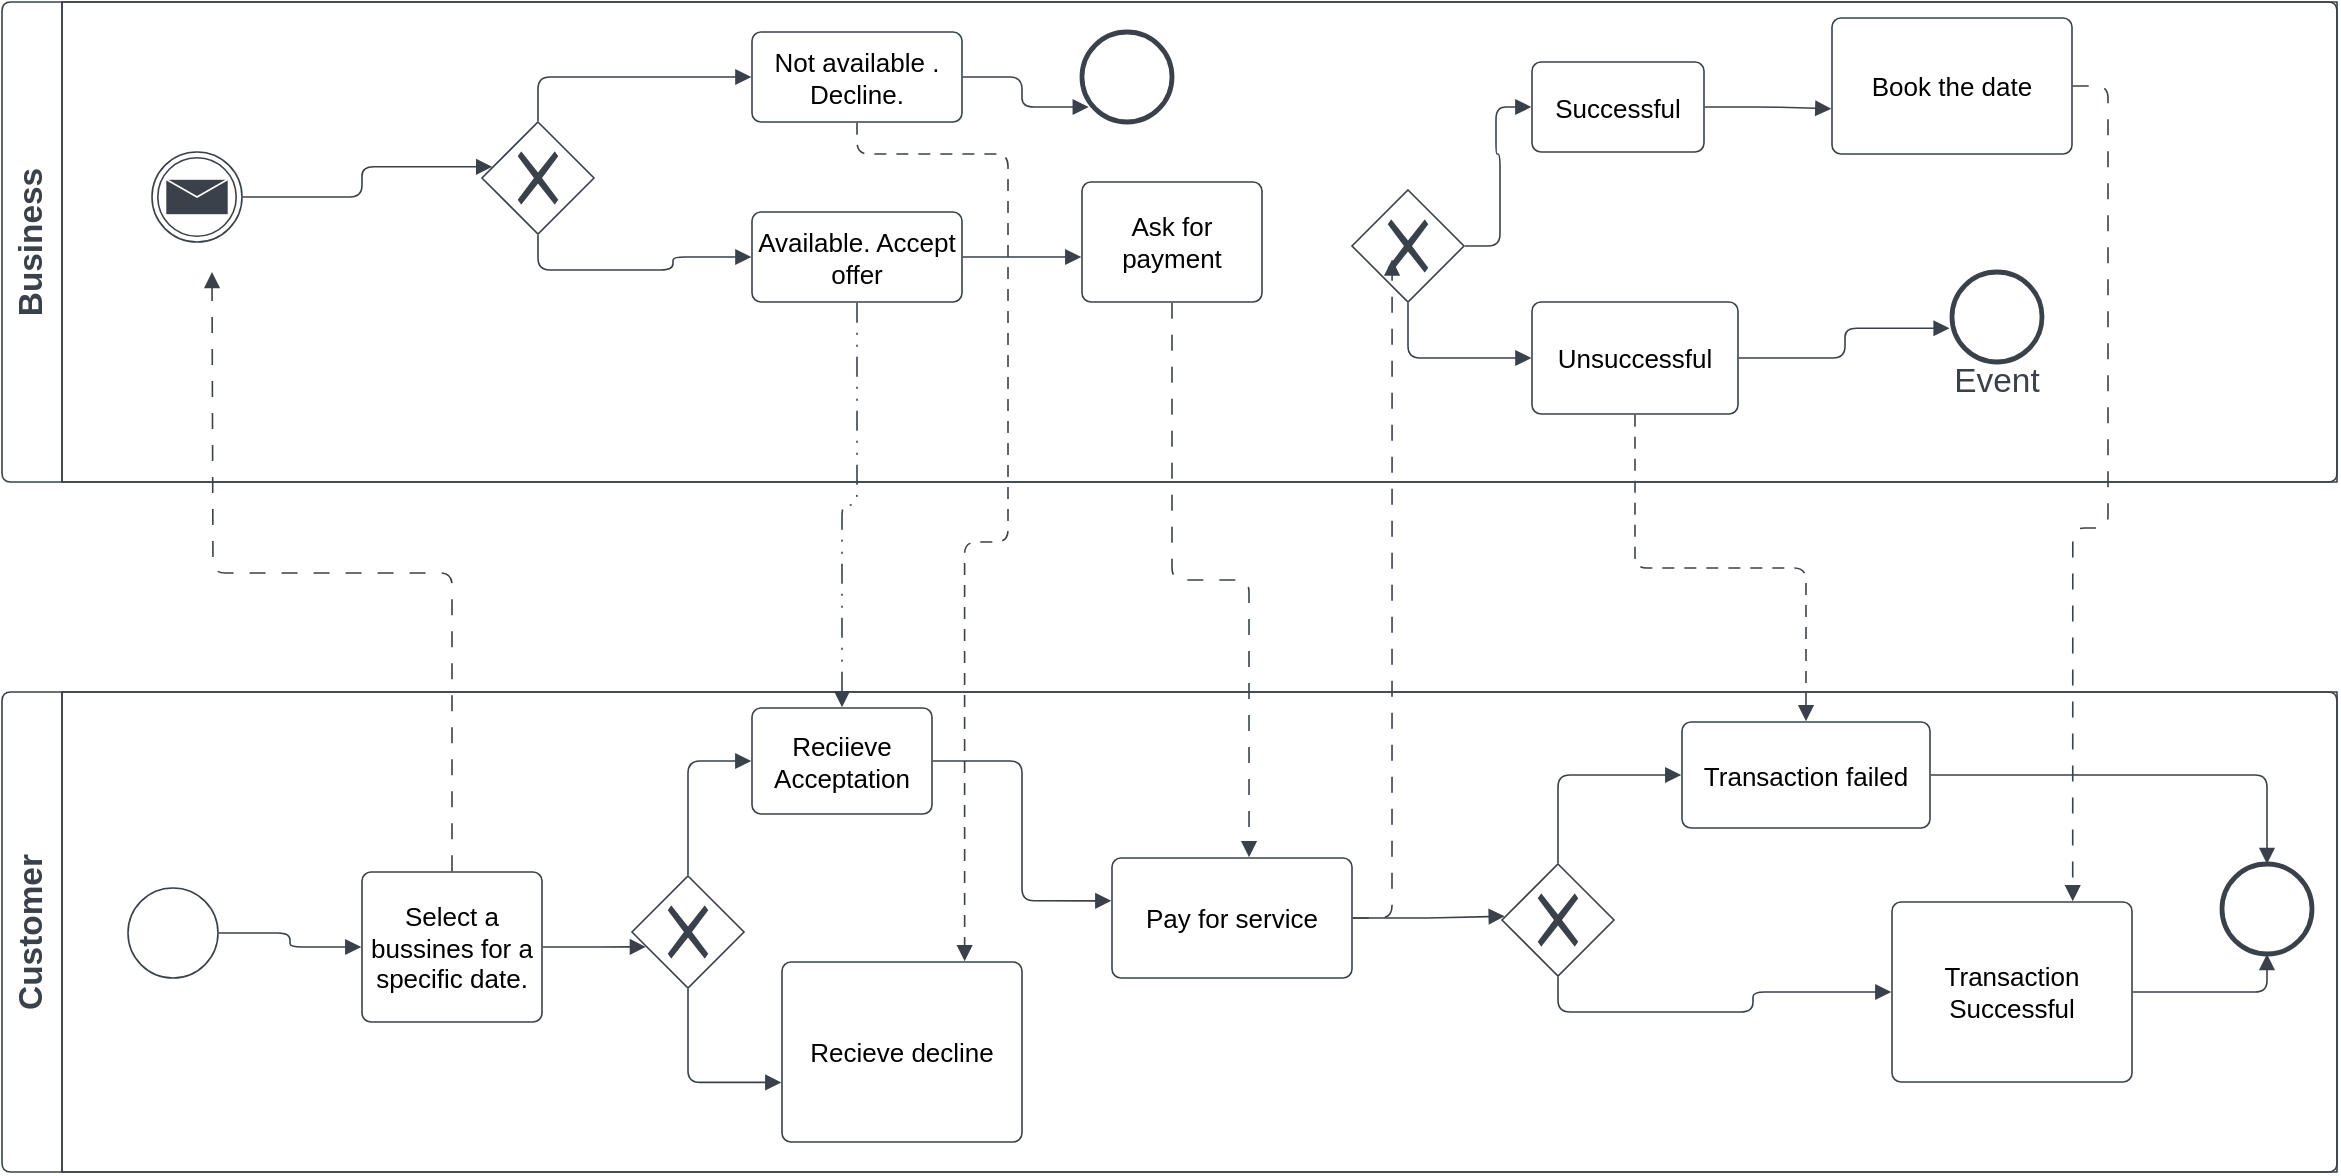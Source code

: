 <mxfile version="20.0.1" type="device"><diagram id="m6jG9y-NF8nbDu336bsw" name="Page-1"><mxGraphModel dx="1422" dy="1906" grid="1" gridSize="10" guides="1" tooltips="1" connect="1" arrows="1" fold="1" page="1" pageScale="1" pageWidth="827" pageHeight="1169" math="0" shadow="0"><root><mxCell id="0"/><mxCell id="1" parent="0"/><mxCell id="oWbSIKuYVrh85dDW7qV4-1" value="Business" style="swimlane;startSize=30;html=1;whiteSpace=wrap;childLayout=stackLayout;resizeParent=1;dropTarget=0;horizontalStack=0;spacing=0;strokeColor=#3a414a;strokeOpacity=100;rounded=1;absoluteArcSize=1;arcSize=9;horizontal=0;strokeWidth=0.8;container=1;pointerEvents=0;collapsible=0;recursiveResize=0;fontSize=16.7;fontColor=#3a414a;" vertex="1" parent="1"><mxGeometry x="150" y="-900" width="1167.5" height="240" isRotated="1" as="geometry"/></mxCell><mxCell id="oWbSIKuYVrh85dDW7qV4-2" value="" style="swimlane;html=1;whiteSpace=wrap;connectable=0;fontStyle=0;startSize=30;dropTarget=0;rounded=0;horizontal=0;swimlaneLine=0;fillColor=none;spacing=0;strokeColor=#3a414a;strokeOpacity=100;strokeWidth=0.8;container=1;pointerEvents=0;collapsible=0;recursiveResize=0;fontSize=13;" vertex="1" parent="oWbSIKuYVrh85dDW7qV4-1"><mxGeometry x="30" width="1137.5" height="240" as="geometry"/></mxCell><mxCell id="oWbSIKuYVrh85dDW7qV4-3" value="Customer" style="swimlane;startSize=30;html=1;whiteSpace=wrap;childLayout=stackLayout;resizeParent=1;dropTarget=0;horizontalStack=0;spacing=0;strokeColor=#3a414a;strokeOpacity=100;rounded=1;absoluteArcSize=1;arcSize=9;horizontal=0;strokeWidth=0.8;container=1;pointerEvents=0;collapsible=0;recursiveResize=0;fontSize=16.7;fontColor=#3a414a;" vertex="1" parent="1"><mxGeometry x="150" y="-555" width="1167.5" height="240" isRotated="1" as="geometry"/></mxCell><mxCell id="oWbSIKuYVrh85dDW7qV4-4" value="" style="swimlane;html=1;whiteSpace=wrap;connectable=0;fontStyle=0;startSize=30;dropTarget=0;rounded=0;horizontal=0;swimlaneLine=0;fillColor=none;spacing=0;strokeColor=#3a414a;strokeOpacity=100;strokeWidth=0.8;container=1;pointerEvents=0;collapsible=0;recursiveResize=0;fontSize=13;" vertex="1" parent="oWbSIKuYVrh85dDW7qV4-3"><mxGeometry x="30" width="1137.5" height="240" as="geometry"/></mxCell><mxCell id="oWbSIKuYVrh85dDW7qV4-5" value="" style="html=1;overflow=block;blockSpacing=1;whiteSpace=wrap;shape=mxgraph.bpmn.shape;verticalLabelPosition=bottom;verticalAlign=top;outline=standard;fontSize=13;spacing=0;strokeColor=#3a414a;strokeOpacity=100;rounded=1;absoluteArcSize=1;arcSize=9;strokeWidth=0.8;" vertex="1" parent="1"><mxGeometry x="213" y="-457" width="45" height="45" as="geometry"/></mxCell><mxCell id="oWbSIKuYVrh85dDW7qV4-6" value="Select a bussines for a specific date." style="html=1;overflow=block;blockSpacing=1;whiteSpace=wrap;fontSize=13;spacing=3.8;strokeColor=#3a414a;strokeOpacity=100;rounded=1;absoluteArcSize=1;arcSize=9;strokeWidth=0.8;" vertex="1" parent="1"><mxGeometry x="330" y="-465" width="90" height="75" as="geometry"/></mxCell><UserObject label="" lucidchartObjectId="yqXg.-U9Q2mG" id="oWbSIKuYVrh85dDW7qV4-7"><mxCell style="html=1;jettySize=18;whiteSpace=wrap;fontSize=13;strokeColor=#3a414a;strokeOpacity=100;strokeWidth=0.8;rounded=1;arcSize=12;edgeStyle=orthogonalEdgeStyle;startArrow=none;endArrow=block;endFill=1;exitX=1.008;exitY=0.5;exitPerimeter=0;entryX=-0.004;entryY=0.5;entryPerimeter=0;" edge="1" parent="1" source="oWbSIKuYVrh85dDW7qV4-5" target="oWbSIKuYVrh85dDW7qV4-6"><mxGeometry width="100" height="100" relative="1" as="geometry"><Array as="points"/></mxGeometry></mxCell></UserObject><mxCell id="oWbSIKuYVrh85dDW7qV4-8" value="" style="html=1;overflow=block;blockSpacing=1;whiteSpace=wrap;shape=mxgraph.bpmn.shape;verticalLabelPosition=bottom;verticalAlign=top;outline=throwing;symbol=message;fontSize=13;spacing=0;strokeColor=#3a414a;strokeOpacity=100;rounded=1;absoluteArcSize=1;arcSize=9;strokeWidth=0.8;" vertex="1" parent="1"><mxGeometry x="225" y="-825" width="45" height="45" as="geometry"/></mxCell><mxCell id="oWbSIKuYVrh85dDW7qV4-9" value="" style="html=1;overflow=block;blockSpacing=1;shape=mxgraph.bpmn.shape;perimeter=rhombusPerimeter;background=gateway;verticalLabelPosition=bottom;verticalAlign=top;outline=none;symbol=exclusiveGw;strokeColor=#3a414a;strokeOpacity=100;rounded=1;absoluteArcSize=1;arcSize=9;strokeWidth=0.8;whiteSpace=wrap;fontSize=13;spacing=0;" vertex="1" parent="1"><mxGeometry x="390" y="-840" width="56" height="56" as="geometry"/></mxCell><UserObject label="" lucidchartObjectId="ktXgSA~~Nam0" id="oWbSIKuYVrh85dDW7qV4-10"><mxCell style="html=1;jettySize=18;whiteSpace=wrap;fontSize=13;strokeColor=#3a414a;strokeOpacity=100;strokeWidth=0.8;rounded=1;arcSize=12;edgeStyle=orthogonalEdgeStyle;startArrow=none;endArrow=block;endFill=1;exitX=1.008;exitY=0.5;exitPerimeter=0;entryX=0.091;entryY=0.4;entryPerimeter=0;" edge="1" parent="1" source="oWbSIKuYVrh85dDW7qV4-8" target="oWbSIKuYVrh85dDW7qV4-9"><mxGeometry width="100" height="100" relative="1" as="geometry"><Array as="points"/></mxGeometry></mxCell></UserObject><mxCell id="oWbSIKuYVrh85dDW7qV4-11" value="Not available . Decline." style="html=1;overflow=block;blockSpacing=1;whiteSpace=wrap;fontSize=13;spacing=3.8;strokeColor=#3a414a;strokeOpacity=100;rounded=1;absoluteArcSize=1;arcSize=9;strokeWidth=0.8;" vertex="1" parent="1"><mxGeometry x="525" y="-885" width="105" height="45" as="geometry"/></mxCell><mxCell id="oWbSIKuYVrh85dDW7qV4-12" value="Available. Accept offer" style="html=1;overflow=block;blockSpacing=1;whiteSpace=wrap;fontSize=13;spacing=3.8;strokeColor=#3a414a;strokeOpacity=100;rounded=1;absoluteArcSize=1;arcSize=9;strokeWidth=0.8;" vertex="1" parent="1"><mxGeometry x="525" y="-795" width="105" height="45" as="geometry"/></mxCell><UserObject label="" lucidchartObjectId="-uXgfAcN~Lna" id="oWbSIKuYVrh85dDW7qV4-13"><mxCell style="html=1;jettySize=18;whiteSpace=wrap;fontSize=13;strokeColor=#3a414a;strokeOpacity=100;strokeWidth=0.8;rounded=1;arcSize=12;edgeStyle=orthogonalEdgeStyle;startArrow=none;endArrow=block;endFill=1;exitX=0.5;exitY=-0.009;exitPerimeter=0;entryX=-0.003;entryY=0.5;entryPerimeter=0;" edge="1" parent="1" source="oWbSIKuYVrh85dDW7qV4-9" target="oWbSIKuYVrh85dDW7qV4-11"><mxGeometry width="100" height="100" relative="1" as="geometry"><Array as="points"/></mxGeometry></mxCell></UserObject><UserObject label="" lucidchartObjectId="~uXgQ8P093XJ" id="oWbSIKuYVrh85dDW7qV4-14"><mxCell style="html=1;jettySize=18;whiteSpace=wrap;fontSize=13;strokeColor=#3a414a;strokeOpacity=100;strokeWidth=0.8;rounded=1;arcSize=12;edgeStyle=orthogonalEdgeStyle;startArrow=none;endArrow=block;endFill=1;exitX=0.5;exitY=1.009;exitPerimeter=0;entryX=-0.003;entryY=0.5;entryPerimeter=0;" edge="1" parent="1" source="oWbSIKuYVrh85dDW7qV4-9" target="oWbSIKuYVrh85dDW7qV4-12"><mxGeometry width="100" height="100" relative="1" as="geometry"><Array as="points"/></mxGeometry></mxCell></UserObject><mxCell id="oWbSIKuYVrh85dDW7qV4-15" value="" style="html=1;overflow=block;blockSpacing=1;whiteSpace=wrap;shape=mxgraph.bpmn.shape;verticalLabelPosition=bottom;verticalAlign=top;outline=end;fontSize=13;spacing=0;strokeColor=#3a414a;strokeOpacity=100;rounded=1;absoluteArcSize=1;arcSize=9;strokeWidth=0.8;" vertex="1" parent="1"><mxGeometry x="690" y="-885" width="45" height="45" as="geometry"/></mxCell><UserObject label="" lucidchartObjectId="hvXg4uwPKSbI" id="oWbSIKuYVrh85dDW7qV4-16"><mxCell style="html=1;jettySize=18;whiteSpace=wrap;fontSize=13;strokeColor=#3a414a;strokeOpacity=100;strokeWidth=0.8;rounded=1;arcSize=12;edgeStyle=orthogonalEdgeStyle;startArrow=none;endArrow=block;endFill=1;exitX=1.003;exitY=0.5;exitPerimeter=0;entryX=0.075;entryY=0.833;entryPerimeter=0;" edge="1" parent="1" source="oWbSIKuYVrh85dDW7qV4-11" target="oWbSIKuYVrh85dDW7qV4-15"><mxGeometry width="100" height="100" relative="1" as="geometry"><Array as="points"/></mxGeometry></mxCell></UserObject><mxCell id="oWbSIKuYVrh85dDW7qV4-17" value="" style="html=1;overflow=block;blockSpacing=1;shape=mxgraph.bpmn.shape;perimeter=rhombusPerimeter;background=gateway;verticalLabelPosition=bottom;verticalAlign=top;outline=none;symbol=exclusiveGw;strokeColor=#3a414a;strokeOpacity=100;rounded=1;absoluteArcSize=1;arcSize=9;strokeWidth=0.8;whiteSpace=wrap;fontSize=13;spacing=0;" vertex="1" parent="1"><mxGeometry x="465" y="-463" width="56" height="56" as="geometry"/></mxCell><mxCell id="oWbSIKuYVrh85dDW7qV4-18" value="Reciieve Acceptation" style="html=1;overflow=block;blockSpacing=1;whiteSpace=wrap;fontSize=13;spacing=3.8;strokeColor=#3a414a;strokeOpacity=100;rounded=1;absoluteArcSize=1;arcSize=9;strokeWidth=0.8;" vertex="1" parent="1"><mxGeometry x="525" y="-547" width="90" height="53" as="geometry"/></mxCell><mxCell id="oWbSIKuYVrh85dDW7qV4-19" value="Recieve decline" style="html=1;overflow=block;blockSpacing=1;whiteSpace=wrap;fontSize=13;spacing=3.8;strokeColor=#3a414a;strokeOpacity=100;rounded=1;absoluteArcSize=1;arcSize=9;strokeWidth=0.8;" vertex="1" parent="1"><mxGeometry x="540" y="-420" width="120" height="90" as="geometry"/></mxCell><UserObject label="" lucidchartObjectId="WwXgG97qAgAl" id="oWbSIKuYVrh85dDW7qV4-20"><mxCell style="html=1;jettySize=18;whiteSpace=wrap;fontSize=13;strokeColor=#3a414a;strokeOpacity=100;strokeWidth=0.8;rounded=1;arcSize=12;edgeStyle=orthogonalEdgeStyle;startArrow=none;endArrow=block;endFill=1;exitX=1.004;exitY=0.5;exitPerimeter=0;entryX=0.124;entryY=0.633;entryPerimeter=0;" edge="1" parent="1" source="oWbSIKuYVrh85dDW7qV4-6" target="oWbSIKuYVrh85dDW7qV4-17"><mxGeometry width="100" height="100" relative="1" as="geometry"><Array as="points"/></mxGeometry></mxCell></UserObject><UserObject label="" lucidchartObjectId="jxXgfbsW5E3z" id="oWbSIKuYVrh85dDW7qV4-21"><mxCell style="html=1;jettySize=18;whiteSpace=wrap;fontSize=13;strokeColor=#3a414a;strokeOpacity=100;strokeWidth=0.8;rounded=1;arcSize=12;edgeStyle=orthogonalEdgeStyle;startArrow=none;endArrow=block;endFill=1;exitX=0.5;exitY=-0.009;exitPerimeter=0;entryX=-0.004;entryY=0.5;entryPerimeter=0;" edge="1" parent="1" source="oWbSIKuYVrh85dDW7qV4-17" target="oWbSIKuYVrh85dDW7qV4-18"><mxGeometry width="100" height="100" relative="1" as="geometry"><Array as="points"/></mxGeometry></mxCell></UserObject><UserObject label="" lucidchartObjectId="mxXgGUPtEcRM" id="oWbSIKuYVrh85dDW7qV4-22"><mxCell style="html=1;jettySize=18;whiteSpace=wrap;fontSize=13;strokeColor=#3a414a;strokeOpacity=100;strokeWidth=0.8;rounded=1;arcSize=12;edgeStyle=orthogonalEdgeStyle;startArrow=none;endArrow=block;endFill=1;exitX=0.5;exitY=1.009;exitPerimeter=0;entryX=-0.003;entryY=0.669;entryPerimeter=0;" edge="1" parent="1" source="oWbSIKuYVrh85dDW7qV4-17" target="oWbSIKuYVrh85dDW7qV4-19"><mxGeometry width="100" height="100" relative="1" as="geometry"><Array as="points"/></mxGeometry></mxCell></UserObject><UserObject label="" lucidchartObjectId="zxXg3O87acG-" id="oWbSIKuYVrh85dDW7qV4-23"><mxCell style="html=1;jettySize=18;whiteSpace=wrap;fontSize=13;strokeColor=#3a414a;strokeOpacity=100;dashed=1;fixDash=1;dashPattern=6 5;strokeWidth=0.8;rounded=1;arcSize=12;edgeStyle=orthogonalEdgeStyle;startArrow=none;endArrow=block;endFill=1;exitX=0.5;exitY=1.008;exitPerimeter=0;entryX=0.761;entryY=-0.004;entryPerimeter=0;" edge="1" parent="1" source="oWbSIKuYVrh85dDW7qV4-11" target="oWbSIKuYVrh85dDW7qV4-19"><mxGeometry width="100" height="100" relative="1" as="geometry"><Array as="points"><mxPoint x="578" y="-824"/><mxPoint x="653" y="-824"/><mxPoint x="653" y="-630"/><mxPoint x="631" y="-630"/></Array></mxGeometry></mxCell></UserObject><mxCell id="oWbSIKuYVrh85dDW7qV4-24" value="Ask for payment" style="html=1;overflow=block;blockSpacing=1;whiteSpace=wrap;fontSize=13;spacing=3.8;strokeColor=#3a414a;strokeOpacity=100;rounded=1;absoluteArcSize=1;arcSize=9;strokeWidth=0.8;" vertex="1" parent="1"><mxGeometry x="690" y="-810" width="90" height="60" as="geometry"/></mxCell><UserObject label="" lucidchartObjectId="~xXgcHTzdzE9" id="oWbSIKuYVrh85dDW7qV4-25"><mxCell style="html=1;jettySize=18;whiteSpace=wrap;fontSize=13;strokeColor=#3a414a;strokeOpacity=100;strokeWidth=0.8;rounded=1;arcSize=12;edgeStyle=orthogonalEdgeStyle;startArrow=none;endArrow=block;endFill=1;exitX=1.003;exitY=0.5;exitPerimeter=0;entryX=-0.004;entryY=0.625;entryPerimeter=0;" edge="1" parent="1" source="oWbSIKuYVrh85dDW7qV4-12" target="oWbSIKuYVrh85dDW7qV4-24"><mxGeometry width="100" height="100" relative="1" as="geometry"><Array as="points"/></mxGeometry></mxCell></UserObject><mxCell id="oWbSIKuYVrh85dDW7qV4-26" value="Pay for service" style="html=1;overflow=block;blockSpacing=1;whiteSpace=wrap;fontSize=13;spacing=3.8;strokeColor=#3a414a;strokeOpacity=100;rounded=1;absoluteArcSize=1;arcSize=9;strokeWidth=0.8;" vertex="1" parent="1"><mxGeometry x="705" y="-472" width="120" height="60" as="geometry"/></mxCell><UserObject label="" lucidchartObjectId="yzXgoDwhNWxT" id="oWbSIKuYVrh85dDW7qV4-27"><mxCell style="html=1;jettySize=18;whiteSpace=wrap;fontSize=13;strokeColor=#3a414a;strokeOpacity=100;dashed=1;fixDash=1;dashPattern=8 8;strokeWidth=0.8;rounded=1;arcSize=12;edgeStyle=orthogonalEdgeStyle;startArrow=none;endArrow=block;endFill=1;exitX=0.5;exitY=1.006;exitPerimeter=0;entryX=0.571;entryY=-0.006;entryPerimeter=0;" edge="1" parent="1" source="oWbSIKuYVrh85dDW7qV4-24" target="oWbSIKuYVrh85dDW7qV4-26"><mxGeometry width="100" height="100" relative="1" as="geometry"><Array as="points"/></mxGeometry></mxCell></UserObject><UserObject label="" lucidchartObjectId="HzXgLITojSIC" id="oWbSIKuYVrh85dDW7qV4-28"><mxCell style="html=1;jettySize=18;whiteSpace=wrap;fontSize=13;strokeColor=#3a414a;strokeOpacity=100;strokeWidth=0.8;rounded=1;arcSize=12;edgeStyle=orthogonalEdgeStyle;startArrow=none;endArrow=block;endFill=1;exitX=1.004;exitY=0.5;exitPerimeter=0;entryX=-0.003;entryY=0.357;entryPerimeter=0;" edge="1" parent="1" source="oWbSIKuYVrh85dDW7qV4-18" target="oWbSIKuYVrh85dDW7qV4-26"><mxGeometry width="100" height="100" relative="1" as="geometry"><Array as="points"/></mxGeometry></mxCell></UserObject><UserObject label="" lucidchartObjectId="yAXg4HmalvVt" id="oWbSIKuYVrh85dDW7qV4-29"><mxCell style="html=1;jettySize=18;whiteSpace=wrap;fontSize=13;strokeColor=#3a414a;strokeOpacity=100;dashed=1;fixDash=1;dashPattern=8 8;strokeWidth=0.8;rounded=1;arcSize=12;edgeStyle=orthogonalEdgeStyle;startArrow=none;endArrow=block;endFill=1;exitX=0.5;exitY=-0.005;exitPerimeter=0;" edge="1" parent="1" source="oWbSIKuYVrh85dDW7qV4-6"><mxGeometry width="100" height="100" relative="1" as="geometry"><Array as="points"/><mxPoint x="255" y="-765" as="targetPoint"/></mxGeometry></mxCell></UserObject><mxCell id="oWbSIKuYVrh85dDW7qV4-30" value="" style="points=[[0.358,0.62,0]];html=1;overflow=block;blockSpacing=1;shape=mxgraph.bpmn.shape;perimeter=rhombusPerimeter;background=gateway;verticalLabelPosition=bottom;verticalAlign=top;outline=none;symbol=exclusiveGw;strokeColor=#3a414a;strokeOpacity=100;rounded=1;absoluteArcSize=1;arcSize=9;strokeWidth=0.8;whiteSpace=wrap;fontSize=13;spacing=0;" vertex="1" parent="1"><mxGeometry x="825" y="-806" width="56" height="56" as="geometry"/></mxCell><UserObject label="" lucidchartObjectId="6AXgwPd4YJFV" id="oWbSIKuYVrh85dDW7qV4-31"><mxCell style="html=1;jettySize=18;whiteSpace=wrap;fontSize=13;strokeColor=#3a414a;strokeOpacity=100;dashed=1;fixDash=1;dashPattern=8 8;strokeWidth=0.8;rounded=1;arcSize=12;edgeStyle=orthogonalEdgeStyle;startArrow=none;endArrow=block;endFill=1;exitX=1.003;exitY=0.5;exitPerimeter=0;entryX=0.358;entryY=0.62;entryPerimeter=0;" edge="1" parent="1" source="oWbSIKuYVrh85dDW7qV4-26" target="oWbSIKuYVrh85dDW7qV4-30"><mxGeometry width="100" height="100" relative="1" as="geometry"><Array as="points"/></mxGeometry></mxCell></UserObject><mxCell id="oWbSIKuYVrh85dDW7qV4-32" value="Successful" style="html=1;overflow=block;blockSpacing=1;whiteSpace=wrap;fontSize=13;spacing=3.8;strokeColor=#3a414a;strokeOpacity=100;rounded=1;absoluteArcSize=1;arcSize=9;strokeWidth=0.8;" vertex="1" parent="1"><mxGeometry x="915" y="-870" width="86" height="45" as="geometry"/></mxCell><UserObject label="" lucidchartObjectId="TBXgBfUay.t1" id="oWbSIKuYVrh85dDW7qV4-33"><mxCell style="html=1;jettySize=18;whiteSpace=wrap;fontSize=13;strokeColor=#3a414a;strokeOpacity=100;strokeWidth=0.8;rounded=1;arcSize=12;edgeStyle=orthogonalEdgeStyle;startArrow=none;endArrow=block;endFill=1;exitX=1.009;exitY=0.5;exitPerimeter=0;entryX=-0.004;entryY=0.5;entryPerimeter=0;" edge="1" parent="1" source="oWbSIKuYVrh85dDW7qV4-30" target="oWbSIKuYVrh85dDW7qV4-32"><mxGeometry width="100" height="100" relative="1" as="geometry"><Array as="points"/></mxGeometry></mxCell></UserObject><mxCell id="oWbSIKuYVrh85dDW7qV4-34" value="Unsuccessful" style="html=1;overflow=block;blockSpacing=1;whiteSpace=wrap;fontSize=13;spacing=3.8;strokeColor=#3a414a;strokeOpacity=100;rounded=1;absoluteArcSize=1;arcSize=9;strokeWidth=0.8;" vertex="1" parent="1"><mxGeometry x="915" y="-750" width="103" height="56" as="geometry"/></mxCell><UserObject label="" lucidchartObjectId="HCXgk-AW3svU" id="oWbSIKuYVrh85dDW7qV4-35"><mxCell style="html=1;jettySize=18;whiteSpace=wrap;fontSize=13;strokeColor=#3a414a;strokeOpacity=100;dashed=1;fixDash=1;dashPattern=10 5 1 5 1 5;strokeWidth=0.8;rounded=1;arcSize=12;edgeStyle=orthogonalEdgeStyle;startArrow=none;endArrow=block;endFill=1;exitX=0.5;exitY=1.008;exitPerimeter=0;entryX=0.5;entryY=-0.007;entryPerimeter=0;" edge="1" parent="1" source="oWbSIKuYVrh85dDW7qV4-12" target="oWbSIKuYVrh85dDW7qV4-18"><mxGeometry width="100" height="100" relative="1" as="geometry"><Array as="points"/></mxGeometry></mxCell></UserObject><mxCell id="oWbSIKuYVrh85dDW7qV4-36" value="" style="html=1;overflow=block;blockSpacing=1;shape=mxgraph.bpmn.shape;perimeter=rhombusPerimeter;background=gateway;verticalLabelPosition=bottom;verticalAlign=top;outline=none;symbol=exclusiveGw;strokeColor=#3a414a;strokeOpacity=100;rounded=1;absoluteArcSize=1;arcSize=9;strokeWidth=0.8;whiteSpace=wrap;fontSize=13;spacing=0;" vertex="1" parent="1"><mxGeometry x="900" y="-469" width="56" height="56" as="geometry"/></mxCell><UserObject label="" lucidchartObjectId="2CXgBq60bYm_" id="oWbSIKuYVrh85dDW7qV4-37"><mxCell style="html=1;jettySize=18;whiteSpace=wrap;fontSize=13;strokeColor=#3a414a;strokeOpacity=100;strokeWidth=0.8;rounded=1;arcSize=12;edgeStyle=orthogonalEdgeStyle;startArrow=none;endArrow=block;endFill=1;exitX=1.003;exitY=0.5;exitPerimeter=0;entryX=0.024;entryY=0.467;entryPerimeter=0;" edge="1" parent="1" source="oWbSIKuYVrh85dDW7qV4-26" target="oWbSIKuYVrh85dDW7qV4-36"><mxGeometry width="100" height="100" relative="1" as="geometry"><Array as="points"/></mxGeometry></mxCell></UserObject><UserObject label="" lucidchartObjectId="7CXgvSGH4NGp" id="oWbSIKuYVrh85dDW7qV4-38"><mxCell style="html=1;jettySize=18;whiteSpace=wrap;fontSize=13;strokeColor=#3a414a;strokeOpacity=100;strokeWidth=0.8;rounded=1;arcSize=12;edgeStyle=orthogonalEdgeStyle;startArrow=none;endArrow=block;endFill=1;exitX=0.5;exitY=1.009;exitPerimeter=0;entryX=-0.003;entryY=0.5;entryPerimeter=0;" edge="1" parent="1" source="oWbSIKuYVrh85dDW7qV4-30" target="oWbSIKuYVrh85dDW7qV4-34"><mxGeometry width="100" height="100" relative="1" as="geometry"><Array as="points"/></mxGeometry></mxCell></UserObject><mxCell id="oWbSIKuYVrh85dDW7qV4-39" value="Event" style="html=1;overflow=block;blockSpacing=1;whiteSpace=wrap;shape=mxgraph.bpmn.shape;verticalLabelPosition=bottom;verticalAlign=top;outline=end;fontSize=16.7;fontColor=#3a414a;spacing=0;strokeColor=#3a414a;strokeOpacity=100;rounded=1;absoluteArcSize=1;arcSize=9;strokeWidth=0.8;" vertex="1" parent="1"><mxGeometry x="1125" y="-765" width="45" height="45" as="geometry"/></mxCell><UserObject label="" lucidchartObjectId="bDXg.-VJFTgw" id="oWbSIKuYVrh85dDW7qV4-40"><mxCell style="html=1;jettySize=18;whiteSpace=wrap;fontSize=13;strokeColor=#3a414a;strokeOpacity=100;strokeWidth=0.8;rounded=1;arcSize=12;edgeStyle=orthogonalEdgeStyle;startArrow=none;endArrow=block;endFill=1;exitX=1.003;exitY=0.5;exitPerimeter=0;entryX=-0.027;entryY=0.625;entryPerimeter=0;" edge="1" parent="1" source="oWbSIKuYVrh85dDW7qV4-34" target="oWbSIKuYVrh85dDW7qV4-39"><mxGeometry width="100" height="100" relative="1" as="geometry"><Array as="points"/></mxGeometry></mxCell></UserObject><mxCell id="oWbSIKuYVrh85dDW7qV4-41" value="Transaction failed" style="html=1;overflow=block;blockSpacing=1;whiteSpace=wrap;fontSize=13;spacing=3.8;strokeColor=#3a414a;strokeOpacity=100;rounded=1;absoluteArcSize=1;arcSize=9;strokeWidth=0.8;" vertex="1" parent="1"><mxGeometry x="990" y="-540" width="124" height="53" as="geometry"/></mxCell><UserObject label="" lucidchartObjectId="HDXgWTfLDFju" id="oWbSIKuYVrh85dDW7qV4-42"><mxCell style="html=1;jettySize=18;whiteSpace=wrap;fontSize=13;strokeColor=#3a414a;strokeOpacity=100;strokeWidth=0.8;rounded=1;arcSize=12;edgeStyle=orthogonalEdgeStyle;startArrow=none;endArrow=block;endFill=1;exitX=0.5;exitY=-0.009;exitPerimeter=0;entryX=-0.003;entryY=0.5;entryPerimeter=0;" edge="1" parent="1" source="oWbSIKuYVrh85dDW7qV4-36" target="oWbSIKuYVrh85dDW7qV4-41"><mxGeometry width="100" height="100" relative="1" as="geometry"><Array as="points"/></mxGeometry></mxCell></UserObject><UserObject label="" lucidchartObjectId="QDXgi.vDe4uu" id="oWbSIKuYVrh85dDW7qV4-43"><mxCell style="html=1;jettySize=18;whiteSpace=wrap;fontSize=13;strokeColor=#3a414a;strokeOpacity=100;dashed=1;fixDash=1;dashPattern=6 5;strokeWidth=0.8;rounded=1;arcSize=12;edgeStyle=orthogonalEdgeStyle;startArrow=none;endArrow=block;endFill=1;exitX=0.5;exitY=1.006;exitPerimeter=0;entryX=0.5;entryY=-0.007;entryPerimeter=0;" edge="1" parent="1" source="oWbSIKuYVrh85dDW7qV4-34" target="oWbSIKuYVrh85dDW7qV4-41"><mxGeometry width="100" height="100" relative="1" as="geometry"><Array as="points"/></mxGeometry></mxCell></UserObject><mxCell id="oWbSIKuYVrh85dDW7qV4-44" value="Book the date" style="html=1;overflow=block;blockSpacing=1;whiteSpace=wrap;fontSize=13;spacing=3.8;strokeColor=#3a414a;strokeOpacity=100;rounded=1;absoluteArcSize=1;arcSize=9;strokeWidth=0.8;" vertex="1" parent="1"><mxGeometry x="1065" y="-892" width="120" height="68" as="geometry"/></mxCell><UserObject label="" lucidchartObjectId="HEXgI1OmgDDh" id="oWbSIKuYVrh85dDW7qV4-45"><mxCell style="html=1;jettySize=18;whiteSpace=wrap;fontSize=13;strokeColor=#3a414a;strokeOpacity=100;strokeWidth=0.8;rounded=1;arcSize=12;edgeStyle=orthogonalEdgeStyle;startArrow=none;endArrow=block;endFill=1;exitX=1.004;exitY=0.5;exitPerimeter=0;entryX=-0.003;entryY=0.667;entryPerimeter=0;" edge="1" parent="1" source="oWbSIKuYVrh85dDW7qV4-32" target="oWbSIKuYVrh85dDW7qV4-44"><mxGeometry width="100" height="100" relative="1" as="geometry"><Array as="points"/></mxGeometry></mxCell></UserObject><mxCell id="oWbSIKuYVrh85dDW7qV4-46" value="Transaction Successful" style="html=1;overflow=block;blockSpacing=1;whiteSpace=wrap;fontSize=13;spacing=3.8;strokeColor=#3a414a;strokeOpacity=100;rounded=1;absoluteArcSize=1;arcSize=9;strokeWidth=0.8;" vertex="1" parent="1"><mxGeometry x="1095" y="-450" width="120" height="90" as="geometry"/></mxCell><UserObject label="" lucidchartObjectId=".EXgj.tXebk." id="oWbSIKuYVrh85dDW7qV4-47"><mxCell style="html=1;jettySize=18;whiteSpace=wrap;fontSize=13;strokeColor=#3a414a;strokeOpacity=100;strokeWidth=0.8;rounded=1;arcSize=12;edgeStyle=orthogonalEdgeStyle;startArrow=none;endArrow=block;endFill=1;exitX=0.5;exitY=1.009;exitPerimeter=0;entryX=-0.003;entryY=0.5;entryPerimeter=0;" edge="1" parent="1" source="oWbSIKuYVrh85dDW7qV4-36" target="oWbSIKuYVrh85dDW7qV4-46"><mxGeometry width="100" height="100" relative="1" as="geometry"><Array as="points"/></mxGeometry></mxCell></UserObject><UserObject label="" lucidchartObjectId="kFXgcqO4tRpi" id="oWbSIKuYVrh85dDW7qV4-48"><mxCell style="html=1;jettySize=18;whiteSpace=wrap;fontSize=13;strokeColor=#3a414a;strokeOpacity=100;dashed=1;fixDash=1;dashPattern=8 8;strokeWidth=0.8;rounded=1;arcSize=12;edgeStyle=orthogonalEdgeStyle;startArrow=none;endArrow=block;endFill=1;exitX=1.003;exitY=0.5;exitPerimeter=0;entryX=0.753;entryY=-0.004;entryPerimeter=0;" edge="1" parent="1" source="oWbSIKuYVrh85dDW7qV4-44" target="oWbSIKuYVrh85dDW7qV4-46"><mxGeometry width="100" height="100" relative="1" as="geometry"><Array as="points"/></mxGeometry></mxCell></UserObject><mxCell id="oWbSIKuYVrh85dDW7qV4-49" value="" style="html=1;overflow=block;blockSpacing=1;whiteSpace=wrap;shape=mxgraph.bpmn.shape;verticalLabelPosition=bottom;verticalAlign=top;outline=end;fontSize=13;spacing=0;strokeColor=#3a414a;strokeOpacity=100;rounded=1;absoluteArcSize=1;arcSize=9;strokeWidth=0.8;" vertex="1" parent="1"><mxGeometry x="1260" y="-469" width="45" height="45" as="geometry"/></mxCell><UserObject label="" lucidchartObjectId="HFXg95oLds2p" id="oWbSIKuYVrh85dDW7qV4-50"><mxCell style="html=1;jettySize=18;whiteSpace=wrap;fontSize=13;strokeColor=#3a414a;strokeOpacity=100;strokeWidth=0.8;rounded=1;arcSize=12;edgeStyle=orthogonalEdgeStyle;startArrow=none;endArrow=block;endFill=1;exitX=1.003;exitY=0.5;exitPerimeter=0;entryX=0.5;entryY=0;entryPerimeter=0;" edge="1" parent="1" source="oWbSIKuYVrh85dDW7qV4-41" target="oWbSIKuYVrh85dDW7qV4-49"><mxGeometry width="100" height="100" relative="1" as="geometry"><Array as="points"/></mxGeometry></mxCell></UserObject><UserObject label="" lucidchartObjectId="NFXgi7m6VMUB" id="oWbSIKuYVrh85dDW7qV4-51"><mxCell style="html=1;jettySize=18;whiteSpace=wrap;fontSize=13;strokeColor=#3a414a;strokeOpacity=100;strokeWidth=0.8;rounded=1;arcSize=12;edgeStyle=orthogonalEdgeStyle;startArrow=none;endArrow=block;endFill=1;exitX=1.003;exitY=0.5;exitPerimeter=0;entryX=0.5;entryY=1;entryPerimeter=0;" edge="1" parent="1" source="oWbSIKuYVrh85dDW7qV4-46" target="oWbSIKuYVrh85dDW7qV4-49"><mxGeometry width="100" height="100" relative="1" as="geometry"><Array as="points"/></mxGeometry></mxCell></UserObject></root></mxGraphModel></diagram></mxfile>